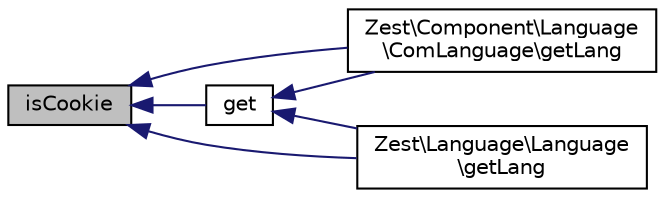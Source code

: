 digraph "isCookie"
{
  edge [fontname="Helvetica",fontsize="10",labelfontname="Helvetica",labelfontsize="10"];
  node [fontname="Helvetica",fontsize="10",shape=record];
  rankdir="LR";
  Node10 [label="isCookie",height=0.2,width=0.4,color="black", fillcolor="grey75", style="filled", fontcolor="black"];
  Node10 -> Node11 [dir="back",color="midnightblue",fontsize="10",style="solid",fontname="Helvetica"];
  Node11 [label="Zest\\Component\\Language\l\\ComLanguage\\getLang",height=0.2,width=0.4,color="black", fillcolor="white", style="filled",URL="$class_zest_1_1_component_1_1_language_1_1_com_language.html#a077fea27c088bf2ea25704aab2f715dd"];
  Node10 -> Node12 [dir="back",color="midnightblue",fontsize="10",style="solid",fontname="Helvetica"];
  Node12 [label="get",height=0.2,width=0.4,color="black", fillcolor="white", style="filled",URL="$class_zest_1_1_cookies_1_1_cookies.html#af5ea6a083ddb07beb8a30dd32e309ceb"];
  Node12 -> Node11 [dir="back",color="midnightblue",fontsize="10",style="solid",fontname="Helvetica"];
  Node12 -> Node13 [dir="back",color="midnightblue",fontsize="10",style="solid",fontname="Helvetica"];
  Node13 [label="Zest\\Language\\Language\l\\getLang",height=0.2,width=0.4,color="black", fillcolor="white", style="filled",URL="$class_zest_1_1_language_1_1_language.html#a077fea27c088bf2ea25704aab2f715dd"];
  Node10 -> Node13 [dir="back",color="midnightblue",fontsize="10",style="solid",fontname="Helvetica"];
}
